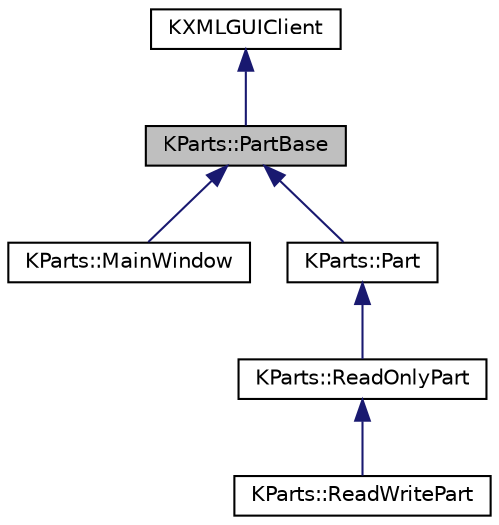 digraph "KParts::PartBase"
{
  edge [fontname="Helvetica",fontsize="10",labelfontname="Helvetica",labelfontsize="10"];
  node [fontname="Helvetica",fontsize="10",shape=record];
  Node0 [label="KParts::PartBase",height=0.2,width=0.4,color="black", fillcolor="grey75", style="filled", fontcolor="black"];
  Node1 -> Node0 [dir="back",color="midnightblue",fontsize="10",style="solid",fontname="Helvetica"];
  Node1 [label="KXMLGUIClient",height=0.2,width=0.4,color="black", fillcolor="white", style="filled",URL="D:/Users/anthony/Documents/MINGW-KDE-Frameworks/frameworks/kxmlgui-5.26.0/html/KXmlGui.tags$classKXMLGUIClient.html"];
  Node0 -> Node2 [dir="back",color="midnightblue",fontsize="10",style="solid",fontname="Helvetica"];
  Node2 [label="KParts::MainWindow",height=0.2,width=0.4,color="black", fillcolor="white", style="filled",URL="$classKParts_1_1MainWindow.html",tooltip="A KPart-aware main window, whose user interface is described in XML. "];
  Node0 -> Node3 [dir="back",color="midnightblue",fontsize="10",style="solid",fontname="Helvetica"];
  Node3 [label="KParts::Part",height=0.2,width=0.4,color="black", fillcolor="white", style="filled",URL="$classKParts_1_1Part.html",tooltip="Base class for parts. "];
  Node3 -> Node4 [dir="back",color="midnightblue",fontsize="10",style="solid",fontname="Helvetica"];
  Node4 [label="KParts::ReadOnlyPart",height=0.2,width=0.4,color="black", fillcolor="white", style="filled",URL="$classKParts_1_1ReadOnlyPart.html",tooltip="Base class for any \"viewer\" part. "];
  Node4 -> Node5 [dir="back",color="midnightblue",fontsize="10",style="solid",fontname="Helvetica"];
  Node5 [label="KParts::ReadWritePart",height=0.2,width=0.4,color="black", fillcolor="white", style="filled",URL="$classKParts_1_1ReadWritePart.html",tooltip="Base class for an \"editor\" part. "];
}
